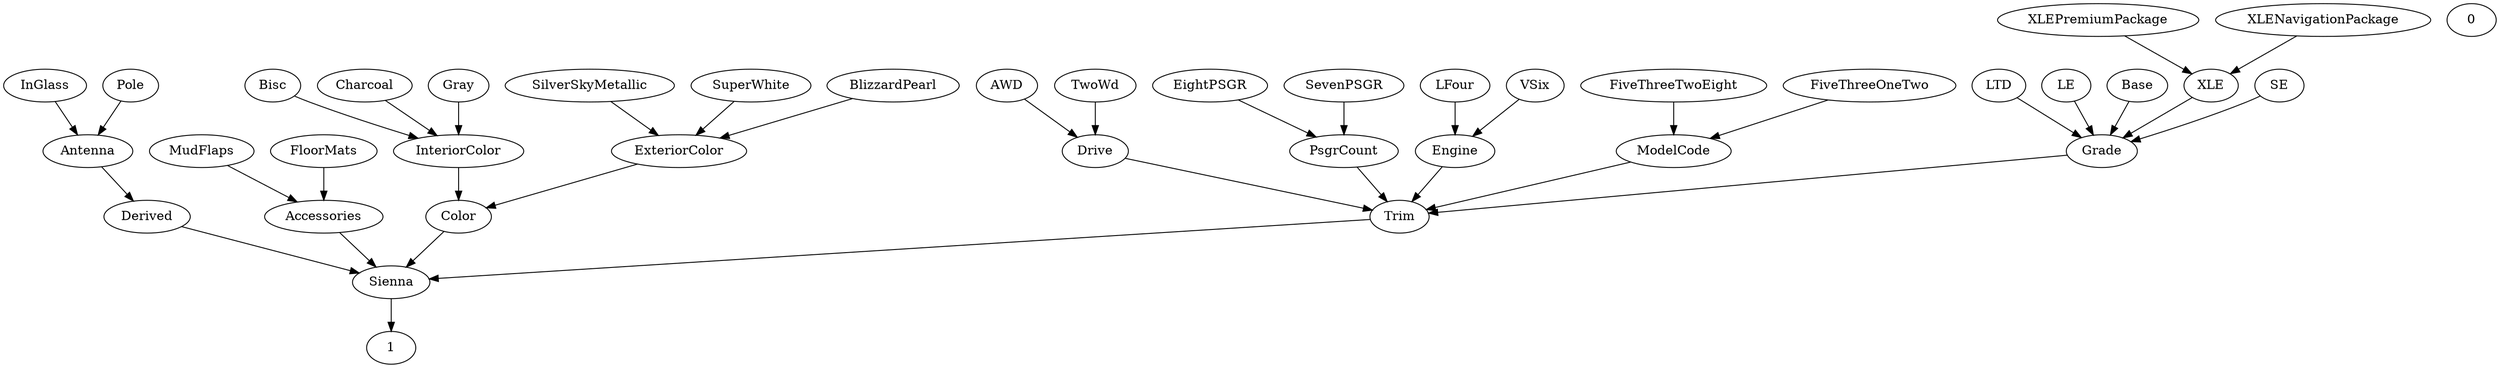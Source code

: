 digraph G {
  SilverSkyMetallic;
  Charcoal;
  Pole;
  SevenPSGR;
  Color;
  Gray;
  Drive;
  Sienna;
  FiveThreeOneTwo;
  VSix;
  MudFlaps;
  XLEPremiumPackage;
  TwoWd;
  PsgrCount;
  AWD;
  FiveThreeTwoEight;
  SE;
  EightPSGR;
  ExteriorColor;
  XLENavigationPackage;
  Engine;
  0;
  1;
  LTD;
  InGlass;
  ModelCode;
  Derived;
  SuperWhite;
  LE;
  Base;
  BlizzardPearl;
  Bisc;
  InteriorColor;
  LFour;
  Accessories;
  XLE;
  Grade;
  Antenna;
  FloorMats;
  Trim;
  Pole -> Antenna;
  Derived -> Sienna;
  Engine -> Trim;
  InGlass -> Antenna;
  SuperWhite -> ExteriorColor;
  XLE -> Grade;
  XLEPremiumPackage -> XLE;
  LFour -> Engine;
  Bisc -> InteriorColor;
  SilverSkyMetallic -> ExteriorColor;
  SE -> Grade;
  Gray -> InteriorColor;
  LTD -> Grade;
  Grade -> Trim;
  SevenPSGR -> PsgrCount;
  ExteriorColor -> Color;
  EightPSGR -> PsgrCount;
  Color -> Sienna;
  MudFlaps -> Accessories;
  AWD -> Drive;
  BlizzardPearl -> ExteriorColor;
  Trim -> Sienna;
  Base -> Grade;
  LE -> Grade;
  FiveThreeOneTwo -> ModelCode;
  InteriorColor -> Color;
  FiveThreeTwoEight -> ModelCode;
  Drive -> Trim;
  VSix -> Engine;
  XLENavigationPackage -> XLE;
  PsgrCount -> Trim;
  ModelCode -> Trim;
  FloorMats -> Accessories;
  Sienna -> 1;
  Accessories -> Sienna;
  TwoWd -> Drive;
  Antenna -> Derived;
  Charcoal -> InteriorColor;
}
